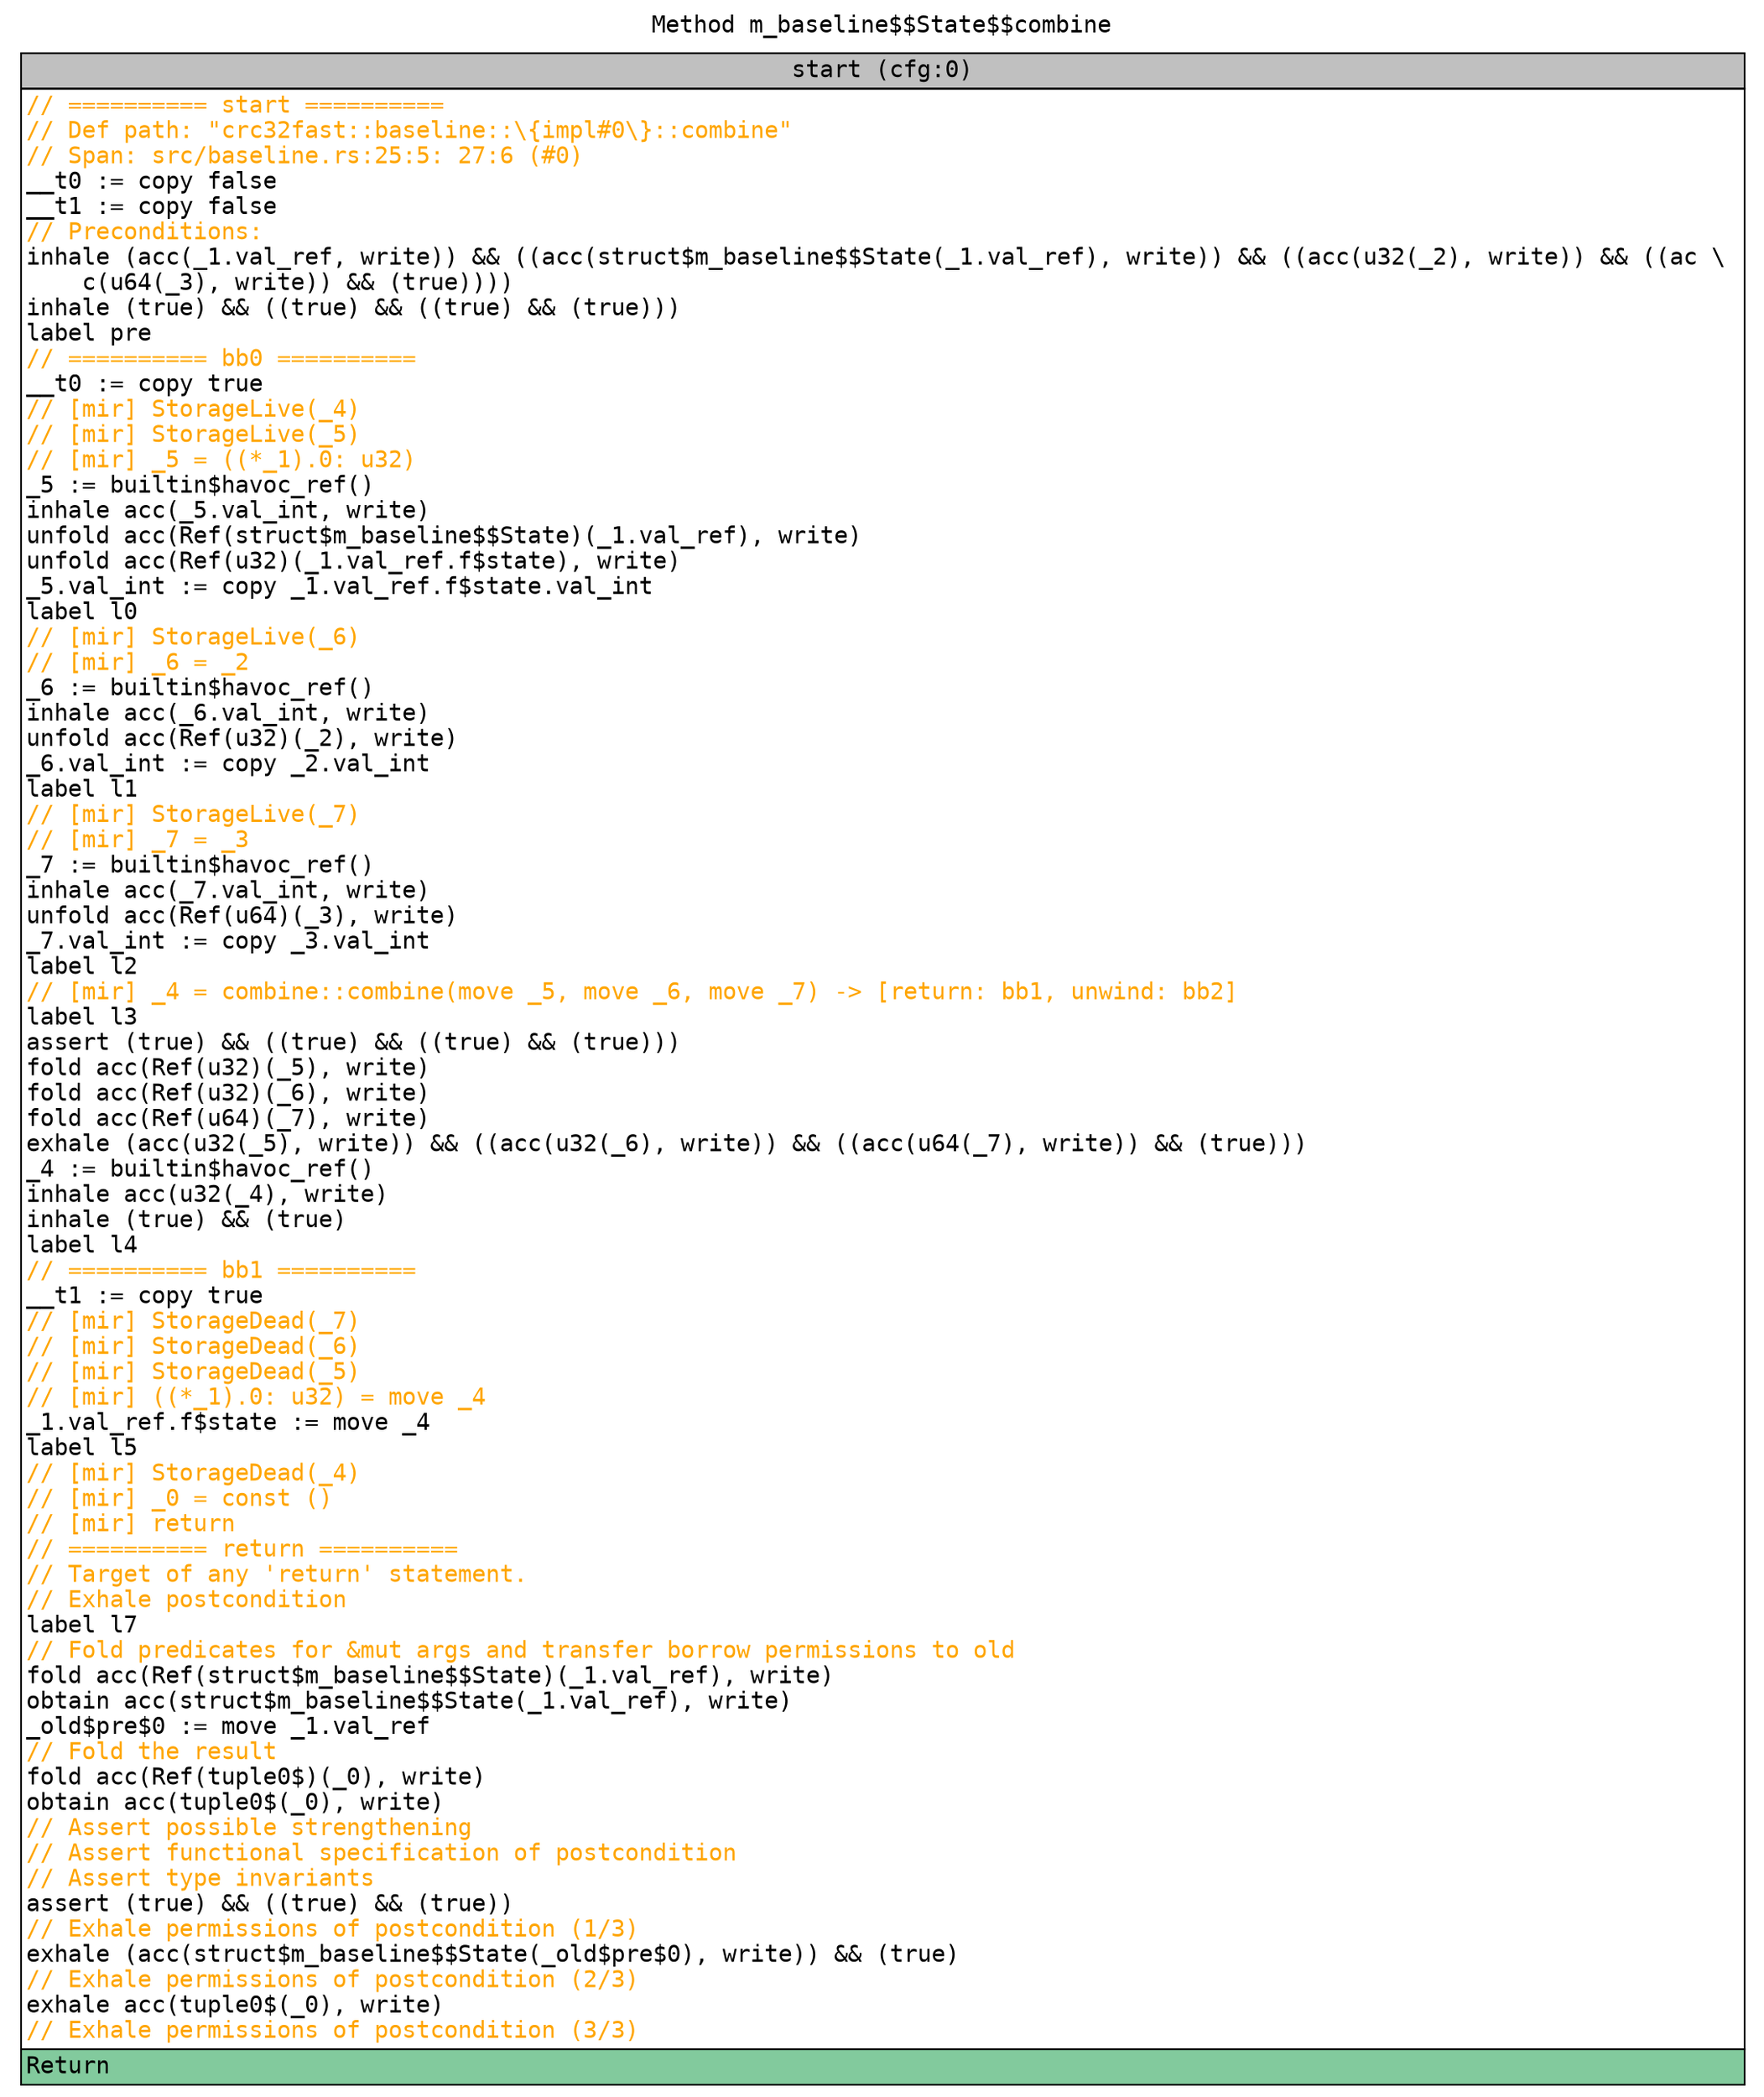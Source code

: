 digraph CFG {
graph [fontname=monospace];
node [fontname=monospace];
edge [fontname=monospace];
labelloc="t";
label="Method m_baseline$$State$$combine";
"block_start" [shape=none,label=<<table border="0" cellborder="1" cellspacing="0"><tr><td bgcolor="gray" align="center">start (cfg:0)</td></tr><tr><td align="left" balign="left"><font color="orange">// ========== start ==========</font><br/><font color="orange">// Def path: "crc32fast::baseline::\{impl#0\}::combine"</font><br/><font color="orange">// Span: src/baseline.rs:25:5: 27:6 (#0)</font><br/>__t0 := copy false<br/>__t1 := copy false<br/><font color="orange">// Preconditions:</font><br/>inhale (acc(_1.val_ref, write)) &amp;&amp; ((acc(struct$m_baseline$$State(_1.val_ref), write)) &amp;&amp; ((acc(u32(_2), write)) &amp;&amp; ((ac \ <br/>    c(u64(_3), write)) &amp;&amp; (true))))<br/>inhale (true) &amp;&amp; ((true) &amp;&amp; ((true) &amp;&amp; (true)))<br/>label pre<br/><font color="orange">// ========== bb0 ==========</font><br/>__t0 := copy true<br/><font color="orange">// [mir] StorageLive(_4)</font><br/><font color="orange">// [mir] StorageLive(_5)</font><br/><font color="orange">// [mir] _5 = ((*_1).0: u32)</font><br/>_5 := builtin$havoc_ref()<br/>inhale acc(_5.val_int, write)<br/>unfold acc(Ref(struct$m_baseline$$State)(_1.val_ref), write)<br/>unfold acc(Ref(u32)(_1.val_ref.f$state), write)<br/>_5.val_int := copy _1.val_ref.f$state.val_int<br/>label l0<br/><font color="orange">// [mir] StorageLive(_6)</font><br/><font color="orange">// [mir] _6 = _2</font><br/>_6 := builtin$havoc_ref()<br/>inhale acc(_6.val_int, write)<br/>unfold acc(Ref(u32)(_2), write)<br/>_6.val_int := copy _2.val_int<br/>label l1<br/><font color="orange">// [mir] StorageLive(_7)</font><br/><font color="orange">// [mir] _7 = _3</font><br/>_7 := builtin$havoc_ref()<br/>inhale acc(_7.val_int, write)<br/>unfold acc(Ref(u64)(_3), write)<br/>_7.val_int := copy _3.val_int<br/>label l2<br/><font color="orange">// [mir] _4 = combine::combine(move _5, move _6, move _7) -&gt; [return: bb1, unwind: bb2]</font><br/>label l3<br/>assert (true) &amp;&amp; ((true) &amp;&amp; ((true) &amp;&amp; (true)))<br/>fold acc(Ref(u32)(_5), write)<br/>fold acc(Ref(u32)(_6), write)<br/>fold acc(Ref(u64)(_7), write)<br/>exhale (acc(u32(_5), write)) &amp;&amp; ((acc(u32(_6), write)) &amp;&amp; ((acc(u64(_7), write)) &amp;&amp; (true)))<br/>_4 := builtin$havoc_ref()<br/>inhale acc(u32(_4), write)<br/>inhale (true) &amp;&amp; (true)<br/>label l4<br/><font color="orange">// ========== bb1 ==========</font><br/>__t1 := copy true<br/><font color="orange">// [mir] StorageDead(_7)</font><br/><font color="orange">// [mir] StorageDead(_6)</font><br/><font color="orange">// [mir] StorageDead(_5)</font><br/><font color="orange">// [mir] ((*_1).0: u32) = move _4</font><br/>_1.val_ref.f$state := move _4<br/>label l5<br/><font color="orange">// [mir] StorageDead(_4)</font><br/><font color="orange">// [mir] _0 = const ()</font><br/><font color="orange">// [mir] return</font><br/><font color="orange">// ========== return ==========</font><br/><font color="orange">// Target of any 'return' statement.</font><br/><font color="orange">// Exhale postcondition</font><br/>label l7<br/><font color="orange">// Fold predicates for &amp;mut args and transfer borrow permissions to old</font><br/>fold acc(Ref(struct$m_baseline$$State)(_1.val_ref), write)<br/>obtain acc(struct$m_baseline$$State(_1.val_ref), write)<br/>_old$pre$0 := move _1.val_ref<br/><font color="orange">// Fold the result</font><br/>fold acc(Ref(tuple0$)(_0), write)<br/>obtain acc(tuple0$(_0), write)<br/><font color="orange">// Assert possible strengthening</font><br/><font color="orange">// Assert functional specification of postcondition</font><br/><font color="orange">// Assert type invariants</font><br/>assert (true) &amp;&amp; ((true) &amp;&amp; (true))<br/><font color="orange">// Exhale permissions of postcondition (1/3)</font><br/>exhale (acc(struct$m_baseline$$State(_old$pre$0), write)) &amp;&amp; (true)<br/><font color="orange">// Exhale permissions of postcondition (2/3)</font><br/>exhale acc(tuple0$(_0), write)<br/><font color="orange">// Exhale permissions of postcondition (3/3)</font></td></tr><tr><td align="left" bgcolor="#82CA9D">Return<br/></td></tr></table>>];
}
